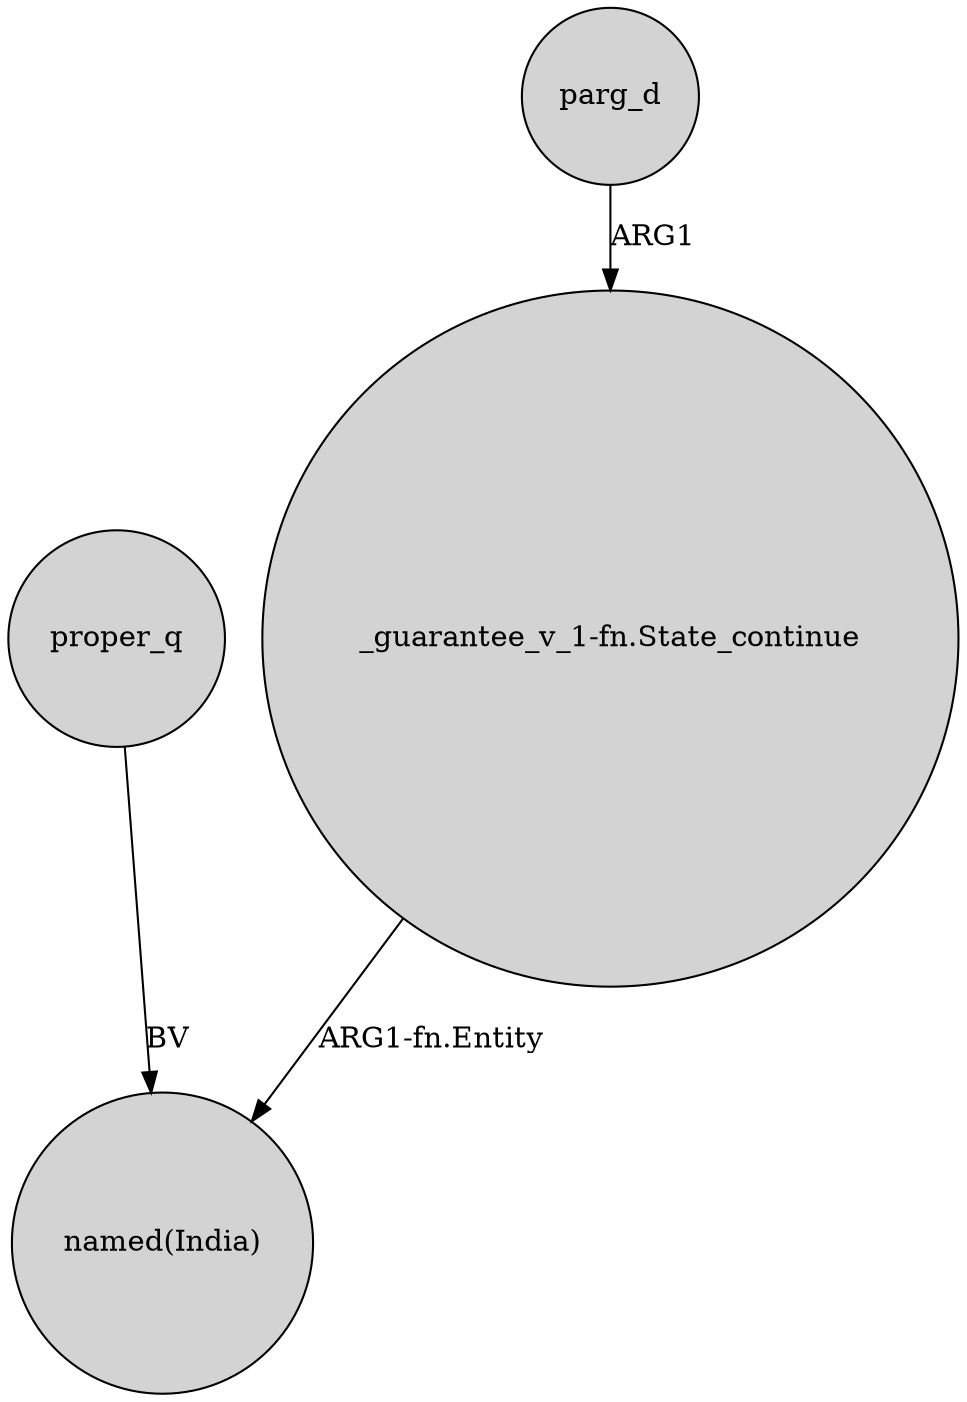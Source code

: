 digraph {
	node [shape=circle style=filled]
	"_guarantee_v_1-fn.State_continue" -> "named(India)" [label="ARG1-fn.Entity"]
	proper_q -> "named(India)" [label=BV]
	parg_d -> "_guarantee_v_1-fn.State_continue" [label=ARG1]
}
